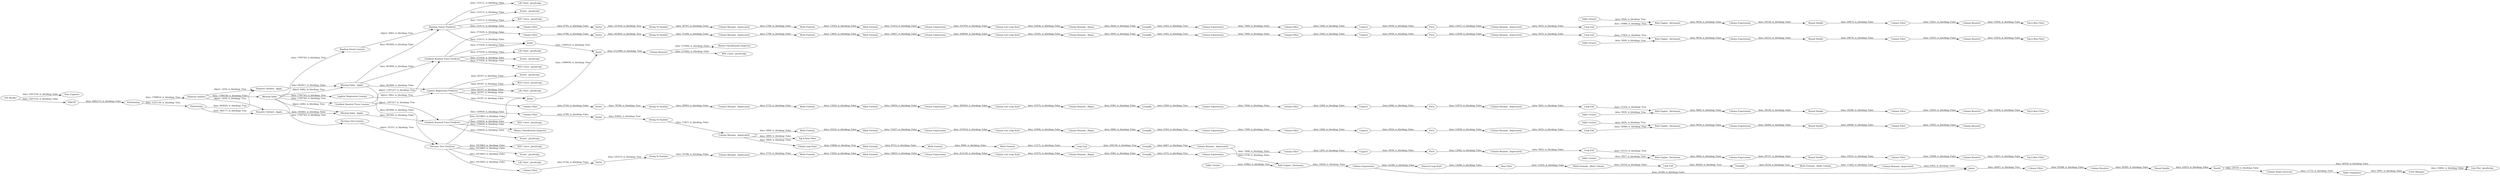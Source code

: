 digraph {
	"1652831215052635240_543" [label=GroupBy]
	"7380474089520615919_416" [label="Round Double"]
	"7380474089520615919_372" [label=Sorter]
	"246798829772258029_519" [label="Math Formula"]
	"8201873208215606690_520" [label="Math Formula"]
	"-4033382612646815082_371" [label="Column Filter"]
	"-4033382612646815082_376" [label="Column Rename _deprecated_"]
	"7380474089520615919_403" [label=Pivot]
	"1586048047410808567_519" [label="Math Formula"]
	"7380474089520615919_419" [label="Column Filter"]
	"1596365468908339859_643" [label="Random Forest Learner"]
	"-7273523286396096625_568" [label=GroupBy]
	"-7273523286396096625_564" [label="Math Formula"]
	"-4033382612646815082_410" [label="Column Rename _Regex_"]
	"1652831215052635240_545" [label="String To Number"]
	"7380474089520615919_418" [label="Column Resorter"]
	"-5351014533463384581_371" [label="Column Filter"]
	"1596365468908339859_630" [label="Top k Row Filter"]
	"-4033382612646815082_372" [label=Sorter]
	"1596365468908339859_595" [label="Binary Classification Inspector"]
	"-7273523286396096625_587" [label="Round Double"]
	"1652831215052635240_531" [label="Column Rename _deprecated_"]
	"-7273523286396096625_575" [label="Interval Loop Start"]
	"1596365468908339859_655" [label="Data Explorer"]
	"1596365468908339859_676" [label="Scorer _JavaScript_"]
	"1596365468908339859_672" [label="Numeric Outliers _Apply_"]
	"-5351014533463384581_372" [label=Sorter]
	"1596365468908339859_625" [label="Lift Chart _JavaScript_"]
	"-4033382612646815082_415" [label="Column Expressions"]
	"1596365468908339859_675" [label="Gradient Boosted Trees Predictor"]
	"-5351014533463384581_397" [label=GroupBy]
	"1596365468908339859_642" [label="Decision Tree Learner"]
	"1596365468908339859_671" [label="Numeric Outliers _Apply_"]
	"1596365468908339859_667" [label="Missing Value _Apply_"]
	"1652831215052635240_544" [label="Column Rename _deprecated_"]
	"-3232863972768352781_397" [label=GroupBy]
	"-4033382612646815082_405" [label="Column Rename _deprecated_"]
	"1652831215052635240_548" [label=Sorter]
	"-3232863972768352781_385" [label="Rule Engine _Dictionary_"]
	"-7273523286396096625_585" [label="Column Resorter"]
	"1586048047410808567_520" [label="Math Formula"]
	"-3232863972768352781_416" [label="Round Double"]
	"-3232863972768352781_399" [label="String To Number"]
	"7380474089520615919_397" [label=GroupBy]
	"1596365468908339859_12" [label=Joiner]
	"-5351014533463384581_376" [label="Column Rename _deprecated_"]
	"-5351014533463384581_410" [label="Column Rename _Regex_"]
	"1596365468908339859_588" [label=RowID]
	"1596365468908339859_654" [label="Scorer _JavaScript_"]
	"1596365468908339859_652" [label="Scorer _JavaScript_"]
	"-3232863972768352781_410" [label="Column Rename _Regex_"]
	"7380474089520615919_409" [label="Column List Loop Start"]
	"1596365468908339859_6" [label="ROC Curve _JavaScript_"]
	"-5351014533463384581_384" [label="Table Creator"]
	"-7273523286396096625_576" [label="Row Filter"]
	"-7273523286396096625_577" [label="Loop End"]
	"1596365468908339859_657" [label=Partitioning]
	"1596365468908339859_670" [label="Numeric Outliers"]
	"1652831215052635240_540" [label="Column List Loop Start"]
	"1596365468908339859_633" [label="ROC Curve _JavaScript_"]
	"2903312226342979706_590" [label="Color Manager"]
	"1652831215052635240_547" [label="Column Filter"]
	"7380474089520615919_385" [label="Rule Engine _Dictionary_"]
	"-7273523286396096625_567" [label="Math Formula"]
	"8201873208215606690_519" [label="Math Formula"]
	"-4033382612646815082_396" [label="Column Expressions"]
	"7380474089520615919_376" [label="Column Rename _deprecated_"]
	"-4033382612646815082_385" [label="Rule Engine _Dictionary_"]
	"7380474089520615919_399" [label="String To Number"]
	"7380474089520615919_401" [label="Column Expressions"]
	"-7273523286396096625_582" [label=Joiner]
	"1596365468908339859_637" [label="ROC Curve _JavaScript_"]
	"-3232863972768352781_403" [label=Pivot]
	"-4033382612646815082_404" [label=Unpivot]
	"-7822177976861695331_520" [label="Math Formula"]
	"1596365468908339859_618" [label="Logistic Regression Predictor"]
	"1596365468908339859_11" [label=Joiner]
	"1596365468908339859_636" [label="Top k Row Filter"]
	"1596365468908339859_635" [label="Lift Chart _JavaScript_"]
	"7380474089520615919_405" [label="Column Rename _deprecated_"]
	"1596365468908339859_634" [label="Decision Tree Predictor"]
	"-3232863972768352781_376" [label="Column Rename _deprecated_"]
	"1596365468908339859_14" [label="Column Renamer"]
	"-3232863972768352781_384" [label="Table Creator"]
	"-5351014533463384581_402" [label="Column Filter"]
	"7380474089520615919_371" [label="Column Filter"]
	"1596365468908339859_589" [label="Line Plot _JavaScript_"]
	"7380474089520615919_404" [label=Unpivot]
	"7957208870710960397_519" [label="Math Formula"]
	"-7273523286396096625_563" [label="Loop End"]
	"7380474089520615919_384" [label="Table Creator"]
	"1652831215052635240_539" [label="Column Filter"]
	"-7273523286396096625_573" [label="Math Formula"]
	"1596365468908339859_653" [label="Scorer _JavaScript_"]
	"1596365468908339859_668" [label="ROC Curve _JavaScript_"]
	"-5351014533463384581_409" [label="Column List Loop Start"]
	"7957208870710960397_520" [label="Math Formula"]
	"1596365468908339859_644" [label="Gradient Boosted Trees Learner"]
	"-3232863972768352781_372" [label=Sorter]
	"-3232863972768352781_414" [label="Loop End"]
	"-4033382612646815082_399" [label="String To Number"]
	"1596365468908339859_417" [label="Top k Row Filter"]
	"1596365468908339859_532" [label="Top k Row Filter"]
	"1652831215052635240_549" [label="Table Creator"]
	"1596365468908339859_665" [label="Missing Value"]
	"1652831215052635240_546" [label="Column Rename _Regex_"]
	"1652831215052635240_528" [label=Unpivot]
	"-4033382612646815082_384" [label="Table Creator"]
	"1596365468908339859_620" [label="Random Forest Predictor"]
	"-4033382612646815082_416" [label="Round Double"]
	"-5351014533463384581_403" [label=Pivot]
	"1652831215052635240_541" [label="Column Expressions"]
	"-5351014533463384581_416" [label="Round Double"]
	"-5351014533463384581_396" [label="Column Expressions"]
	"-7273523286396096625_579" [label="Math Formula _Multi Column_"]
	"-5351014533463384581_418" [label="Column Resorter"]
	"-7273523286396096625_584" [label="Column Filter"]
	"1652831215052635240_535" [label="Column Expressions"]
	"-3232863972768352781_409" [label="Column List Loop Start"]
	"-7273523286396096625_566" [label="Column Expressions"]
	"1596365468908339859_666" [label="Missing Value _Apply_"]
	"-5351014533463384581_399" [label="String To Number"]
	"-4033382612646815082_402" [label="Column Filter"]
	"-4033382612646815082_401" [label="Column Expressions"]
	"-4033382612646815082_403" [label=Pivot]
	"-3232863972768352781_371" [label="Column Filter"]
	"-4033382612646815082_418" [label="Column Resorter"]
	"1596365468908339859_631" [label="Lift Chart _JavaScript_"]
	"-7273523286396096625_580" [label=GroupBy]
	"2903312226342979706_591" [label="Column Name Extractor"]
	"-5351014533463384581_404" [label=Unpivot]
	"-5351014533463384581_414" [label="Loop End"]
	"2903312226342979706_592" [label="Table Transposer"]
	"-3232863972768352781_402" [label="Column Filter"]
	"-5351014533463384581_401" [label="Column Expressions"]
	"-5351014533463384581_385" [label="Rule Engine _Dictionary_"]
	"-5351014533463384581_419" [label="Column Filter"]
	"1596365468908339859_641" [label="Logistic Regression Learner"]
	"-7273523286396096625_569" [label="Column Rename _deprecated_"]
	"7380474089520615919_415" [label="Column Expressions"]
	"1652831215052635240_542" [label="Rule Engine _Dictionary_"]
	"1596365468908339859_624" [label="Top k Row Filter"]
	"1596365468908339859_677" [label="ROC Curve _JavaScript_"]
	"7380474089520615919_402" [label="Column Filter"]
	"1652831215052635240_533" [label="Column Resorter"]
	"-7273523286396096625_570" [label="Table Creator"]
	"-3232863972768352781_401" [label="Column Expressions"]
	"-7273523286396096625_586" [label="Math Formula _Multi Column_"]
	"7380474089520615919_414" [label="Loop End"]
	"-5351014533463384581_405" [label="Column Rename _deprecated_"]
	"246798829772258029_520" [label="Math Formula"]
	"-7273523286396096625_581" [label="Column Rename _deprecated_"]
	"-3232863972768352781_396" [label="Column Expressions"]
	"1596365468908339859_1" [label="CSV Reader"]
	"1596365468908339859_658" [label=Partitioning]
	"-3232863972768352781_404" [label=Unpivot]
	"1652831215052635240_538" [label="Loop End"]
	"7380474089520615919_396" [label="Column Expressions"]
	"-7273523286396096625_571" [label="Rule Engine _Dictionary_"]
	"1652831215052635240_537" [label=Pivot]
	"-3232863972768352781_419" [label="Column Filter"]
	"-4033382612646815082_414" [label="Loop End"]
	"1596365468908339859_4" [label="Lift Chart _JavaScript_"]
	"-7273523286396096625_562" [label="Chunk Loop Start"]
	"1652831215052635240_530" [label="Round Double"]
	"-4033382612646815082_409" [label="Column List Loop Start"]
	"-3232863972768352781_415" [label="Column Expressions"]
	"-4033382612646815082_397" [label=GroupBy]
	"1596365468908339859_621" [label="Gradient Boosted Trees Predictor"]
	"-4033382612646815082_419" [label="Column Filter"]
	"1596365468908339859_650" [label="Binary Classification Inspector"]
	"-7822177976861695331_519" [label="Math Formula"]
	"1596365468908339859_627" [label="ROC Curve _JavaScript_"]
	"-3232863972768352781_418" [label="Column Resorter"]
	"1596365468908339859_10" [label=Joiner]
	"1596365468908339859_651" [label="Scorer _JavaScript_"]
	"7380474089520615919_410" [label="Column Rename _Regex_"]
	"-5351014533463384581_415" [label="Column Expressions"]
	"1652831215052635240_536" [label="Column Filter"]
	"1596365468908339859_674" [label=SMOTE]
	"-3232863972768352781_405" [label="Column Rename _deprecated_"]
	"1652831215052635240_529" [label="Column Expressions"]
	"-7273523286396096625_575" -> "-7273523286396096625_576" [label="data: 14268; is_blocking: False"]
	"-5351014533463384581_371" -> "-5351014533463384581_372" [label="data: 6765; is_blocking: False"]
	"-7273523286396096625_564" -> "-7273523286396096625_567" [label="data: 8712; is_blocking: False"]
	"1652831215052635240_544" -> "1596365468908339859_532" [label="data: 5800; is_blocking: False"]
	"1596365468908339859_671" -> "1596365468908339859_666" [label="data: 942857; is_blocking: False"]
	"-5351014533463384581_399" -> "-5351014533463384581_376" [label="data: 30797; is_blocking: False"]
	"7957208870710960397_519" -> "7957208870710960397_520" [label="data: 13665; is_blocking: False"]
	"1596365468908339859_620" -> "1596365468908339859_10" [label="data: 133111; is_blocking: False"]
	"1652831215052635240_544" -> "246798829772258029_519" [label="data: 5800; is_blocking: False"]
	"1596365468908339859_644" -> "1596365468908339859_621" [label="object: 1187227; is_blocking: True"]
	"1596365468908339859_670" -> "1596365468908339859_672" [label="object: 1430; is_blocking: True"]
	"-4033382612646815082_385" -> "-4033382612646815082_415" [label="data: 9460; is_blocking: False"]
	"7380474089520615919_418" -> "1596365468908339859_417" [label="data: 15814; is_blocking: False"]
	"-4033382612646815082_403" -> "-4033382612646815082_405" [label="data: 12973; is_blocking: False"]
	"1652831215052635240_537" -> "1652831215052635240_531" [label="data: 12958; is_blocking: False"]
	"-5351014533463384581_404" -> "-5351014533463384581_403" [label="data: 6939; is_blocking: False"]
	"1596365468908339859_634" -> "1596365468908339859_653" [label="data: 1013863; is_blocking: False"]
	"-3232863972768352781_371" -> "-3232863972768352781_372" [label="data: 6734; is_blocking: False"]
	"1596365468908339859_665" -> "1596365468908339859_642" [label="data: 1785743; is_blocking: True"]
	"-3232863972768352781_372" -> "-3232863972768352781_399" [label="data: 105575; is_blocking: True"]
	"1652831215052635240_531" -> "1652831215052635240_538" [label="data: 5655; is_blocking: False"]
	"2903312226342979706_592" -> "2903312226342979706_590" [label="data: 6001; is_blocking: False"]
	"7380474089520615919_404" -> "7380474089520615919_403" [label="data: 6938; is_blocking: False"]
	"-4033382612646815082_416" -> "-4033382612646815082_419" [label="data: 18346; is_blocking: False"]
	"-7273523286396096625_582" -> "-7273523286396096625_584" [label="data: 24497; is_blocking: True"]
	"1596365468908339859_675" -> "1596365468908339859_650" [label="data: 120659; is_blocking: False"]
	"1596365468908339859_634" -> "1596365468908339859_633" [label="data: 1013863; is_blocking: False"]
	"1652831215052635240_535" -> "1652831215052635240_536" [label="data: 7399; is_blocking: False"]
	"7380474089520615919_416" -> "7380474089520615919_419" [label="data: 20674; is_blocking: False"]
	"1586048047410808567_520" -> "-5351014533463384581_396" [label="data: 15353; is_blocking: False"]
	"7380474089520615919_402" -> "7380474089520615919_404" [label="data: 5286; is_blocking: False"]
	"1652831215052635240_546" -> "1652831215052635240_543" [label="data: 9496; is_blocking: False"]
	"-4033382612646815082_371" -> "-4033382612646815082_372" [label="data: 6734; is_blocking: False"]
	"-7273523286396096625_567" -> "-7273523286396096625_573" [label="data: 9994; is_blocking: False"]
	"-3232863972768352781_397" -> "-3232863972768352781_401" [label="data: 5372; is_blocking: True"]
	"7380474089520615919_384" -> "7380474089520615919_385" [label="data: 3928; is_blocking: True"]
	"1652831215052635240_545" -> "1652831215052635240_544" [label="data: 11827; is_blocking: False"]
	"-7273523286396096625_587" -> "1596365468908339859_588" [label="data: 22033; is_blocking: False"]
	"1596365468908339859_620" -> "1596365468908339859_627" [label="data: 133111; is_blocking: False"]
	"1596365468908339859_665" -> "1596365468908339859_641" [label="data: 1785743; is_blocking: True"]
	"246798829772258029_520" -> "1652831215052635240_541" [label="data: 11627; is_blocking: False"]
	"-7273523286396096625_576" -> "-7273523286396096625_579" [label="data: 15410; is_blocking: False"]
	"-5351014533463384581_396" -> "-5351014533463384581_409" [label="data: 431976; is_blocking: False"]
	"-5351014533463384581_372" -> "-5351014533463384581_399" [label="data: 153164; is_blocking: True"]
	"-3232863972768352781_402" -> "-3232863972768352781_404" [label="data: 5291; is_blocking: False"]
	"-3232863972768352781_410" -> "-3232863972768352781_397" [label="data: 9365; is_blocking: False"]
	"1596365468908339859_14" -> "1596365468908339859_595" [label="data: 157892; is_blocking: False"]
	"1596365468908339859_665" -> "1596365468908339859_643" [label="data: 1785743; is_blocking: True"]
	"7380474089520615919_372" -> "7380474089520615919_399" [label="data: 262820; is_blocking: True"]
	"1652831215052635240_547" -> "1652831215052635240_548" [label="data: 6799; is_blocking: False"]
	"7380474089520615919_410" -> "7380474089520615919_397" [label="data: 9495; is_blocking: False"]
	"-5351014533463384581_410" -> "-5351014533463384581_397" [label="data: 9428; is_blocking: False"]
	"1596365468908339859_621" -> "1596365468908339859_651" [label="data: 271020; is_blocking: False"]
	"2903312226342979706_591" -> "2903312226342979706_592" [label="data: 11712; is_blocking: False"]
	"-3232863972768352781_414" -> "-3232863972768352781_385" [label="data: 16123; is_blocking: True"]
	"1596365468908339859_618" -> "1596365468908339859_637" [label="data: 56197; is_blocking: False"]
	"1596365468908339859_12" -> "1596365468908339859_14" [label="data: 2121860; is_blocking: True"]
	"-3232863972768352781_384" -> "-3232863972768352781_385" [label="data: 3927; is_blocking: True"]
	"1596365468908339859_618" -> "1596365468908339859_11" [label="data: 56197; is_blocking: False"]
	"1652831215052635240_542" -> "1652831215052635240_529" [label="data: 9454; is_blocking: False"]
	"1596365468908339859_666" -> "1596365468908339859_634" [label="data: 941800; is_blocking: False"]
	"-5351014533463384581_402" -> "-5351014533463384581_404" [label="data: 5286; is_blocking: False"]
	"-3232863972768352781_403" -> "-3232863972768352781_405" [label="data: 12982; is_blocking: False"]
	"1652831215052635240_536" -> "1652831215052635240_528" [label="data: 5286; is_blocking: False"]
	"1596365468908339859_643" -> "1596365468908339859_620" [label="object: 2863; is_blocking: True"]
	"-3232863972768352781_415" -> "-3232863972768352781_416" [label="data: 20737; is_blocking: False"]
	"-4033382612646815082_384" -> "-4033382612646815082_385" [label="data: 3929; is_blocking: True"]
	"7380474089520615919_405" -> "7380474089520615919_414" [label="data: 5655; is_blocking: False"]
	"1596365468908339859_620" -> "1596365468908339859_625" [label="data: 133111; is_blocking: False"]
	"-3232863972768352781_404" -> "-3232863972768352781_403" [label="data: 6939; is_blocking: False"]
	"7380474089520615919_401" -> "7380474089520615919_402" [label="data: 7400; is_blocking: False"]
	"1652831215052635240_528" -> "1652831215052635240_537" [label="data: 6924; is_blocking: False"]
	"-7273523286396096625_584" -> "-7273523286396096625_585" [label="data: 20388; is_blocking: False"]
	"1596365468908339859_621" -> "7380474089520615919_371" [label="data: 271020; is_blocking: False"]
	"-7822177976861695331_520" -> "-4033382612646815082_396" [label="data: 14820; is_blocking: False"]
	"1652831215052635240_540" -> "1652831215052635240_546" [label="data: 10506; is_blocking: False"]
	"-7273523286396096625_585" -> "-7273523286396096625_587" [label="data: 20385; is_blocking: False"]
	"1596365468908339859_10" -> "1596365468908339859_12" [label="data: 1599510; is_blocking: True"]
	"1596365468908339859_670" -> "1596365468908339859_671" [label="object: 1430; is_blocking: True"]
	"7380474089520615919_385" -> "7380474089520615919_415" [label="data: 9454; is_blocking: False"]
	"-4033382612646815082_409" -> "-4033382612646815082_410" [label="data: 10375; is_blocking: False"]
	"7380474089520615919_409" -> "7380474089520615919_410" [label="data: 10505; is_blocking: False"]
	"1652831215052635240_529" -> "1652831215052635240_530" [label="data: 24004; is_blocking: False"]
	"7380474089520615919_403" -> "7380474089520615919_405" [label="data: 12958; is_blocking: False"]
	"1596365468908339859_674" -> "1596365468908339859_657" [label="data: 2882272; is_blocking: False"]
	"-7273523286396096625_577" -> "-7273523286396096625_580" [label="data: 46420; is_blocking: True"]
	"-4033382612646815082_415" -> "-4033382612646815082_416" [label="data: 18530; is_blocking: False"]
	"1596365468908339859_644" -> "1596365468908339859_675" [label="object: 1187227; is_blocking: True"]
	"-7273523286396096625_573" -> "-7273523286396096625_563" [label="data: 11271; is_blocking: False"]
	"1652831215052635240_544" -> "-7273523286396096625_562" [label="data: 5800; is_blocking: False"]
	"-7273523286396096625_569" -> "-7273523286396096625_571" [label="data: 5728; is_blocking: False"]
	"1596365468908339859_620" -> "1596365468908339859_652" [label="data: 133111; is_blocking: False"]
	"-7273523286396096625_566" -> "-7273523286396096625_582" [label="data: 16180; is_blocking: False"]
	"7380474089520615919_396" -> "7380474089520615919_409" [label="data: 428049; is_blocking: False"]
	"-4033382612646815082_410" -> "-4033382612646815082_397" [label="data: 9365; is_blocking: False"]
	"1596365468908339859_588" -> "2903312226342979706_591" [label="data: 20559; is_blocking: False"]
	"-3232863972768352781_376" -> "8201873208215606690_519" [label="data: 5735; is_blocking: False"]
	"1596365468908339859_621" -> "1596365468908339859_6" [label="data: 271020; is_blocking: False"]
	"1596365468908339859_634" -> "1596365468908339859_631" [label="data: 1013863; is_blocking: False"]
	"1596365468908339859_666" -> "1596365468908339859_618" [label="data: 941800; is_blocking: False"]
	"2903312226342979706_590" -> "1596365468908339859_589" [label="data: 10402; is_blocking: False"]
	"1596365468908339859_665" -> "1596365468908339859_667" [label="object: 4482; is_blocking: True"]
	"1596365468908339859_618" -> "-4033382612646815082_371" [label="data: 56197; is_blocking: False"]
	"-5351014533463384581_376" -> "1586048047410808567_519" [label="data: 5766; is_blocking: False"]
	"-4033382612646815082_372" -> "-4033382612646815082_399" [label="data: 78700; is_blocking: True"]
	"1596365468908339859_634" -> "1596365468908339859_11" [label="data: 1013863; is_blocking: False"]
	"-5351014533463384581_384" -> "-5351014533463384581_385" [label="data: 3928; is_blocking: True"]
	"1596365468908339859_658" -> "1596365468908339859_671" [label="data: 943620; is_blocking: True"]
	"1652831215052635240_548" -> "1652831215052635240_545" [label="data: 95962; is_blocking: True"]
	"-3232863972768352781_418" -> "1596365468908339859_630" [label="data: 15837; is_blocking: False"]
	"7957208870710960397_520" -> "7380474089520615919_396" [label="data: 14967; is_blocking: False"]
	"7380474089520615919_414" -> "7380474089520615919_385" [label="data: 17063; is_blocking: True"]
	"1596365468908339859_618" -> "1596365468908339859_654" [label="data: 56197; is_blocking: False"]
	"-7273523286396096625_571" -> "-7273523286396096625_566" [label="data: 14858; is_blocking: False"]
	"-5351014533463384581_397" -> "-5351014533463384581_401" [label="data: 5363; is_blocking: True"]
	"-3232863972768352781_385" -> "-3232863972768352781_415" [label="data: 9464; is_blocking: False"]
	"-4033382612646815082_401" -> "-4033382612646815082_402" [label="data: 7404; is_blocking: False"]
	"-5351014533463384581_414" -> "-5351014533463384581_385" [label="data: 16986; is_blocking: True"]
	"-4033382612646815082_419" -> "-4033382612646815082_418" [label="data: 15835; is_blocking: False"]
	"1586048047410808567_519" -> "1586048047410808567_520" [label="data: 13593; is_blocking: False"]
	"1652831215052635240_538" -> "1652831215052635240_542" [label="data: 16900; is_blocking: True"]
	"-4033382612646815082_399" -> "-4033382612646815082_376" [label="data: 29093; is_blocking: False"]
	"-7273523286396096625_579" -> "-7273523286396096625_577" [label="data: 22534; is_blocking: False"]
	"7380474089520615919_376" -> "7957208870710960397_519" [label="data: 5799; is_blocking: False"]
	"1596365468908339859_658" -> "1596365468908339859_672" [label="data: 346177; is_blocking: True"]
	"7380474089520615919_399" -> "7380474089520615919_376" [label="data: 31269; is_blocking: False"]
	"-7273523286396096625_566" -> "-7273523286396096625_575" [label="data: 16180; is_blocking: False"]
	"-4033382612646815082_396" -> "-4033382612646815082_409" [label="data: 385943; is_blocking: False"]
	"-7273523286396096625_563" -> "-7273523286396096625_568" [label="data: 100139; is_blocking: True"]
	"1596365468908339859_665" -> "1596365468908339859_666" [label="object: 4482; is_blocking: True"]
	"1596365468908339859_672" -> "1596365468908339859_667" [label="data: 345863; is_blocking: False"]
	"1652831215052635240_539" -> "1652831215052635240_533" [label="data: 15823; is_blocking: False"]
	"-3232863972768352781_416" -> "-3232863972768352781_419" [label="data: 19551; is_blocking: False"]
	"1596365468908339859_675" -> "1596365468908339859_676" [label="data: 120659; is_blocking: False"]
	"-7273523286396096625_568" -> "-7273523286396096625_569" [label="data: 6667; is_blocking: True"]
	"1596365468908339859_14" -> "1596365468908339859_668" [label="data: 157892; is_blocking: False"]
	"-7822177976861695331_519" -> "-7822177976861695331_520" [label="data: 13562; is_blocking: False"]
	"1596365468908339859_621" -> "1596365468908339859_10" [label="data: 271020; is_blocking: False"]
	"-5351014533463384581_409" -> "-5351014533463384581_410" [label="data: 10438; is_blocking: False"]
	"-4033382612646815082_376" -> "-7822177976861695331_519" [label="data: 5735; is_blocking: False"]
	"-7273523286396096625_581" -> "-7273523286396096625_582" [label="data: 9305; is_blocking: False"]
	"1596365468908339859_641" -> "1596365468908339859_618" [label="object: 5643; is_blocking: True"]
	"-3232863972768352781_399" -> "-3232863972768352781_376" [label="data: 33798; is_blocking: False"]
	"-3232863972768352781_396" -> "-3232863972768352781_409" [label="data: 412139; is_blocking: False"]
	"1652831215052635240_543" -> "1652831215052635240_535" [label="data: 5363; is_blocking: True"]
	"-3232863972768352781_405" -> "-3232863972768352781_414" [label="data: 5665; is_blocking: False"]
	"-3232863972768352781_419" -> "-3232863972768352781_418" [label="data: 15838; is_blocking: False"]
	"1596365468908339859_618" -> "1596365468908339859_635" [label="data: 56197; is_blocking: False"]
	"1596365468908339859_670" -> "1596365468908339859_665" [label="data: 1788538; is_blocking: False"]
	"1652831215052635240_549" -> "1652831215052635240_542" [label="data: 3950; is_blocking: True"]
	"1596365468908339859_666" -> "1596365468908339859_620" [label="data: 941800; is_blocking: False"]
	"-3232863972768352781_409" -> "-3232863972768352781_410" [label="data: 10375; is_blocking: False"]
	"-5351014533463384581_418" -> "1596365468908339859_624" [label="data: 15820; is_blocking: False"]
	"1596365468908339859_621" -> "1596365468908339859_4" [label="data: 271020; is_blocking: False"]
	"1596365468908339859_588" -> "1596365468908339859_589" [label="data: 20559; is_blocking: False"]
	"7380474089520615919_415" -> "7380474089520615919_416" [label="data: 24235; is_blocking: False"]
	"-4033382612646815082_418" -> "1596365468908339859_636" [label="data: 15834; is_blocking: False"]
	"-5351014533463384581_385" -> "-5351014533463384581_415" [label="data: 9456; is_blocking: False"]
	"-5351014533463384581_401" -> "-5351014533463384581_402" [label="data: 7400; is_blocking: False"]
	"-7273523286396096625_580" -> "-7273523286396096625_586" [label="data: 8218; is_blocking: True"]
	"-4033382612646815082_414" -> "-4033382612646815082_385" [label="data: 15354; is_blocking: True"]
	"-5351014533463384581_403" -> "-5351014533463384581_405" [label="data: 12957; is_blocking: False"]
	"8201873208215606690_519" -> "8201873208215606690_520" [label="data: 13562; is_blocking: False"]
	"-4033382612646815082_397" -> "-4033382612646815082_401" [label="data: 5369; is_blocking: True"]
	"-5351014533463384581_416" -> "-5351014533463384581_419" [label="data: 20873; is_blocking: False"]
	"1596365468908339859_642" -> "1596365468908339859_634" [label="object: 55331; is_blocking: True"]
	"1596365468908339859_634" -> "-3232863972768352781_371" [label="data: 1013863; is_blocking: False"]
	"-4033382612646815082_402" -> "-4033382612646815082_404" [label="data: 5289; is_blocking: False"]
	"1596365468908339859_1" -> "1596365468908339859_674" [label="data: 1647120; is_blocking: False"]
	"1596365468908339859_667" -> "1596365468908339859_675" [label="data: 345305; is_blocking: False"]
	"1596365468908339859_675" -> "1596365468908339859_677" [label="data: 120659; is_blocking: False"]
	"1596365468908339859_665" -> "1596365468908339859_644" [label="data: 1785743; is_blocking: True"]
	"1596365468908339859_620" -> "-5351014533463384581_371" [label="data: 133111; is_blocking: False"]
	"246798829772258029_519" -> "246798829772258029_520" [label="data: 10325; is_blocking: False"]
	"-5351014533463384581_419" -> "-5351014533463384581_418" [label="data: 15821; is_blocking: False"]
	"-4033382612646815082_404" -> "-4033382612646815082_403" [label="data: 6940; is_blocking: False"]
	"-7273523286396096625_570" -> "-7273523286396096625_571" [label="data: 16962; is_blocking: True"]
	"1596365468908339859_657" -> "1596365468908339859_670" [label="data: 1789810; is_blocking: True"]
	"7380474089520615919_371" -> "7380474089520615919_372" [label="data: 6798; is_blocking: False"]
	"-7273523286396096625_586" -> "-7273523286396096625_581" [label="data: 11482; is_blocking: False"]
	"-7273523286396096625_562" -> "-7273523286396096625_564" [label="data: 10686; is_blocking: True"]
	"8201873208215606690_520" -> "-3232863972768352781_396" [label="data: 14820; is_blocking: False"]
	"1596365468908339859_1" -> "1596365468908339859_655" [label="data: 1647120; is_blocking: False"]
	"1652831215052635240_541" -> "1652831215052635240_540" [label="data: 231814; is_blocking: False"]
	"1652831215052635240_530" -> "1652831215052635240_539" [label="data: 20696; is_blocking: False"]
	"-3232863972768352781_401" -> "-3232863972768352781_402" [label="data: 7408; is_blocking: False"]
	"-5351014533463384581_415" -> "-5351014533463384581_416" [label="data: 24138; is_blocking: False"]
	"7380474089520615919_397" -> "7380474089520615919_401" [label="data: 5362; is_blocking: True"]
	"7380474089520615919_419" -> "7380474089520615919_418" [label="data: 15815; is_blocking: False"]
	"-5351014533463384581_405" -> "-5351014533463384581_414" [label="data: 5655; is_blocking: False"]
	"-4033382612646815082_405" -> "-4033382612646815082_414" [label="data: 5661; is_blocking: False"]
	"1596365468908339859_666" -> "1596365468908339859_621" [label="data: 941800; is_blocking: False"]
	"1596365468908339859_675" -> "1652831215052635240_547" [label="data: 120659; is_blocking: False"]
	"1596365468908339859_11" -> "1596365468908339859_12" [label="data: 1308936; is_blocking: True"]
	"1596365468908339859_657" -> "1596365468908339859_658" [label="data: 1231139; is_blocking: True"]
	rankdir=LR
}
